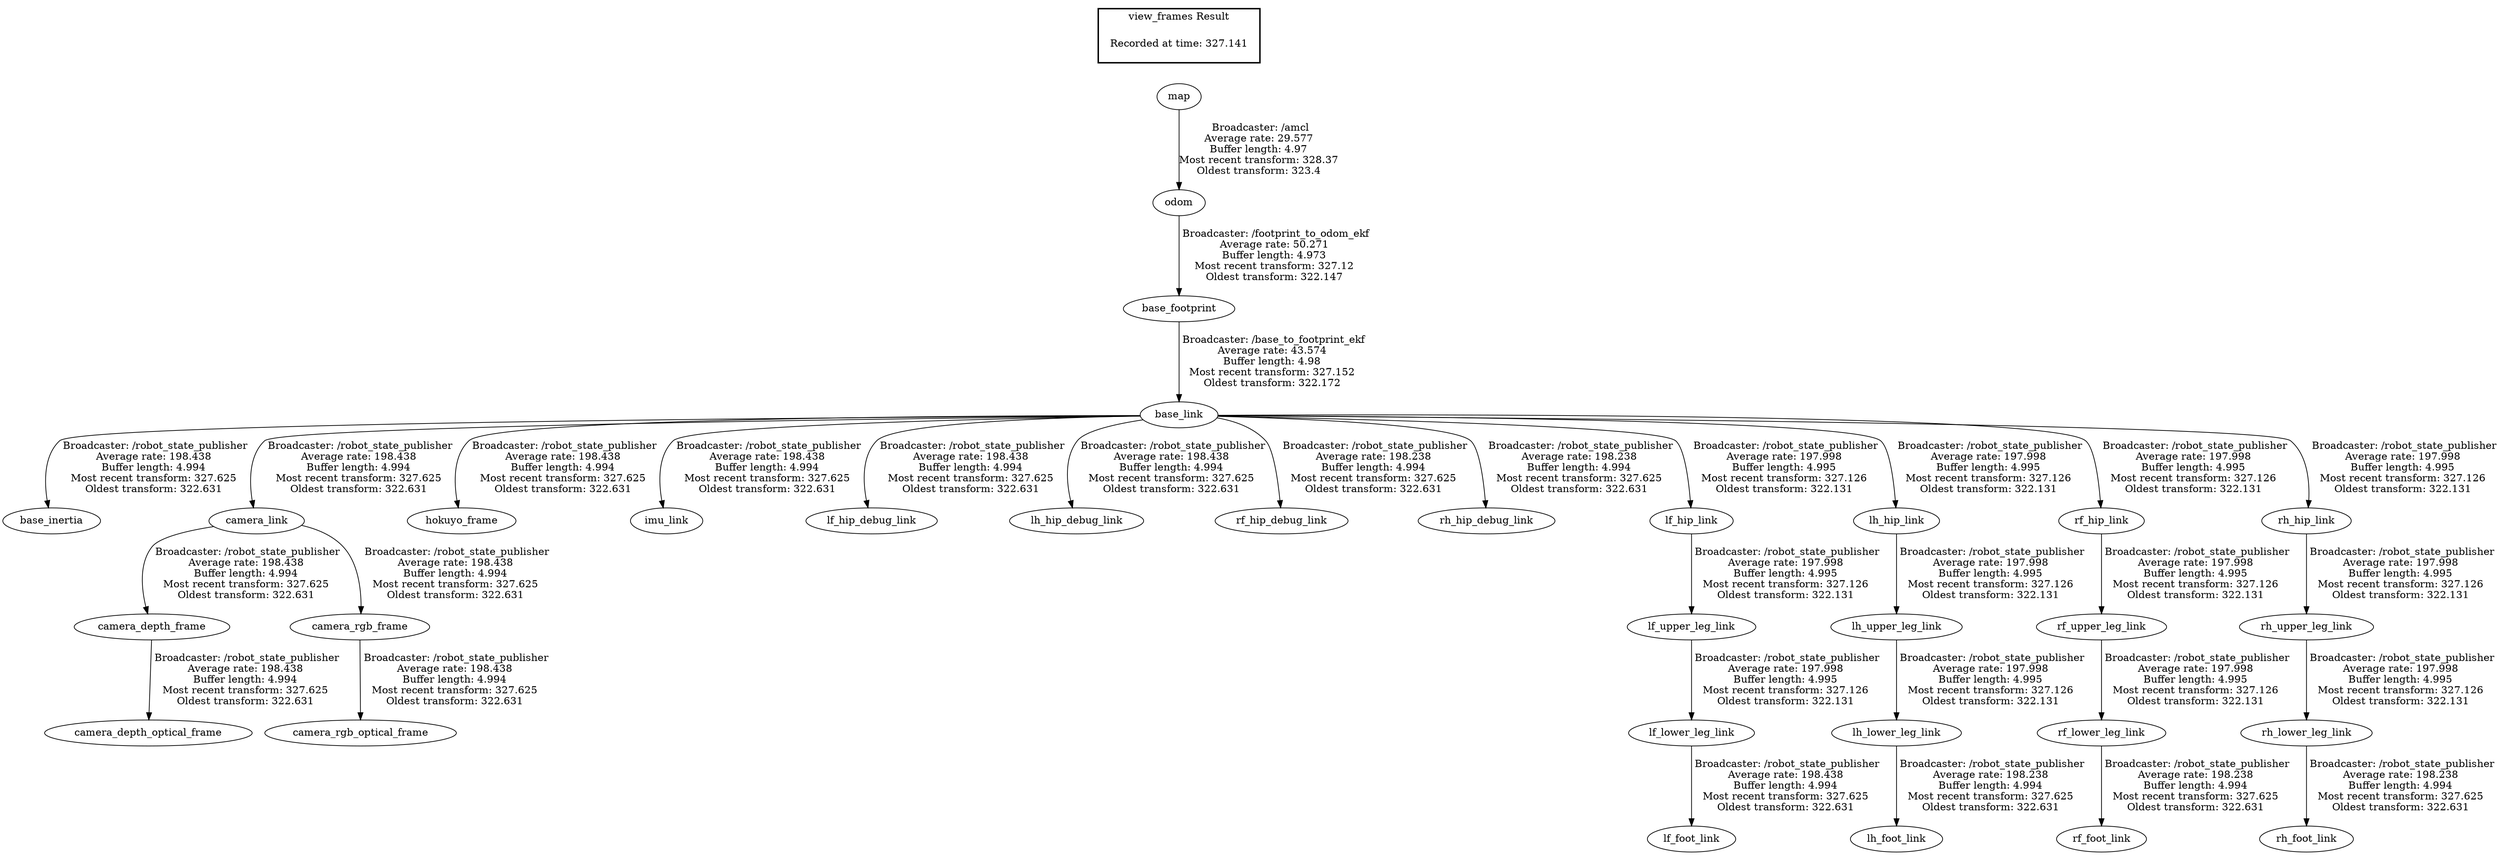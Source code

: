 digraph G {
"base_link" -> "base_inertia"[label=" Broadcaster: /robot_state_publisher\nAverage rate: 198.438\nBuffer length: 4.994\nMost recent transform: 327.625\nOldest transform: 322.631\n"];
"base_footprint" -> "base_link"[label=" Broadcaster: /base_to_footprint_ekf\nAverage rate: 43.574\nBuffer length: 4.98\nMost recent transform: 327.152\nOldest transform: 322.172\n"];
"camera_link" -> "camera_depth_frame"[label=" Broadcaster: /robot_state_publisher\nAverage rate: 198.438\nBuffer length: 4.994\nMost recent transform: 327.625\nOldest transform: 322.631\n"];
"base_link" -> "camera_link"[label=" Broadcaster: /robot_state_publisher\nAverage rate: 198.438\nBuffer length: 4.994\nMost recent transform: 327.625\nOldest transform: 322.631\n"];
"camera_depth_frame" -> "camera_depth_optical_frame"[label=" Broadcaster: /robot_state_publisher\nAverage rate: 198.438\nBuffer length: 4.994\nMost recent transform: 327.625\nOldest transform: 322.631\n"];
"camera_link" -> "camera_rgb_frame"[label=" Broadcaster: /robot_state_publisher\nAverage rate: 198.438\nBuffer length: 4.994\nMost recent transform: 327.625\nOldest transform: 322.631\n"];
"camera_rgb_frame" -> "camera_rgb_optical_frame"[label=" Broadcaster: /robot_state_publisher\nAverage rate: 198.438\nBuffer length: 4.994\nMost recent transform: 327.625\nOldest transform: 322.631\n"];
"base_link" -> "hokuyo_frame"[label=" Broadcaster: /robot_state_publisher\nAverage rate: 198.438\nBuffer length: 4.994\nMost recent transform: 327.625\nOldest transform: 322.631\n"];
"base_link" -> "imu_link"[label=" Broadcaster: /robot_state_publisher\nAverage rate: 198.438\nBuffer length: 4.994\nMost recent transform: 327.625\nOldest transform: 322.631\n"];
"base_link" -> "lf_hip_debug_link"[label=" Broadcaster: /robot_state_publisher\nAverage rate: 198.438\nBuffer length: 4.994\nMost recent transform: 327.625\nOldest transform: 322.631\n"];
"lf_lower_leg_link" -> "lf_foot_link"[label=" Broadcaster: /robot_state_publisher\nAverage rate: 198.438\nBuffer length: 4.994\nMost recent transform: 327.625\nOldest transform: 322.631\n"];
"lf_upper_leg_link" -> "lf_lower_leg_link"[label=" Broadcaster: /robot_state_publisher\nAverage rate: 197.998\nBuffer length: 4.995\nMost recent transform: 327.126\nOldest transform: 322.131\n"];
"base_link" -> "lh_hip_debug_link"[label=" Broadcaster: /robot_state_publisher\nAverage rate: 198.438\nBuffer length: 4.994\nMost recent transform: 327.625\nOldest transform: 322.631\n"];
"lh_lower_leg_link" -> "lh_foot_link"[label=" Broadcaster: /robot_state_publisher\nAverage rate: 198.238\nBuffer length: 4.994\nMost recent transform: 327.625\nOldest transform: 322.631\n"];
"lh_upper_leg_link" -> "lh_lower_leg_link"[label=" Broadcaster: /robot_state_publisher\nAverage rate: 197.998\nBuffer length: 4.995\nMost recent transform: 327.126\nOldest transform: 322.131\n"];
"base_link" -> "rf_hip_debug_link"[label=" Broadcaster: /robot_state_publisher\nAverage rate: 198.238\nBuffer length: 4.994\nMost recent transform: 327.625\nOldest transform: 322.631\n"];
"rf_lower_leg_link" -> "rf_foot_link"[label=" Broadcaster: /robot_state_publisher\nAverage rate: 198.238\nBuffer length: 4.994\nMost recent transform: 327.625\nOldest transform: 322.631\n"];
"rf_upper_leg_link" -> "rf_lower_leg_link"[label=" Broadcaster: /robot_state_publisher\nAverage rate: 197.998\nBuffer length: 4.995\nMost recent transform: 327.126\nOldest transform: 322.131\n"];
"base_link" -> "rh_hip_debug_link"[label=" Broadcaster: /robot_state_publisher\nAverage rate: 198.238\nBuffer length: 4.994\nMost recent transform: 327.625\nOldest transform: 322.631\n"];
"rh_lower_leg_link" -> "rh_foot_link"[label=" Broadcaster: /robot_state_publisher\nAverage rate: 198.238\nBuffer length: 4.994\nMost recent transform: 327.625\nOldest transform: 322.631\n"];
"rh_upper_leg_link" -> "rh_lower_leg_link"[label=" Broadcaster: /robot_state_publisher\nAverage rate: 197.998\nBuffer length: 4.995\nMost recent transform: 327.126\nOldest transform: 322.131\n"];
"base_link" -> "lf_hip_link"[label=" Broadcaster: /robot_state_publisher\nAverage rate: 197.998\nBuffer length: 4.995\nMost recent transform: 327.126\nOldest transform: 322.131\n"];
"lf_hip_link" -> "lf_upper_leg_link"[label=" Broadcaster: /robot_state_publisher\nAverage rate: 197.998\nBuffer length: 4.995\nMost recent transform: 327.126\nOldest transform: 322.131\n"];
"base_link" -> "lh_hip_link"[label=" Broadcaster: /robot_state_publisher\nAverage rate: 197.998\nBuffer length: 4.995\nMost recent transform: 327.126\nOldest transform: 322.131\n"];
"lh_hip_link" -> "lh_upper_leg_link"[label=" Broadcaster: /robot_state_publisher\nAverage rate: 197.998\nBuffer length: 4.995\nMost recent transform: 327.126\nOldest transform: 322.131\n"];
"base_link" -> "rf_hip_link"[label=" Broadcaster: /robot_state_publisher\nAverage rate: 197.998\nBuffer length: 4.995\nMost recent transform: 327.126\nOldest transform: 322.131\n"];
"rf_hip_link" -> "rf_upper_leg_link"[label=" Broadcaster: /robot_state_publisher\nAverage rate: 197.998\nBuffer length: 4.995\nMost recent transform: 327.126\nOldest transform: 322.131\n"];
"base_link" -> "rh_hip_link"[label=" Broadcaster: /robot_state_publisher\nAverage rate: 197.998\nBuffer length: 4.995\nMost recent transform: 327.126\nOldest transform: 322.131\n"];
"rh_hip_link" -> "rh_upper_leg_link"[label=" Broadcaster: /robot_state_publisher\nAverage rate: 197.998\nBuffer length: 4.995\nMost recent transform: 327.126\nOldest transform: 322.131\n"];
"odom" -> "base_footprint"[label=" Broadcaster: /footprint_to_odom_ekf\nAverage rate: 50.271\nBuffer length: 4.973\nMost recent transform: 327.12\nOldest transform: 322.147\n"];
"map" -> "odom"[label=" Broadcaster: /amcl\nAverage rate: 29.577\nBuffer length: 4.97\nMost recent transform: 328.37\nOldest transform: 323.4\n"];
edge [style=invis];
 subgraph cluster_legend { style=bold; color=black; label ="view_frames Result";
"Recorded at time: 327.141"[ shape=plaintext ] ;
}->"map";
}